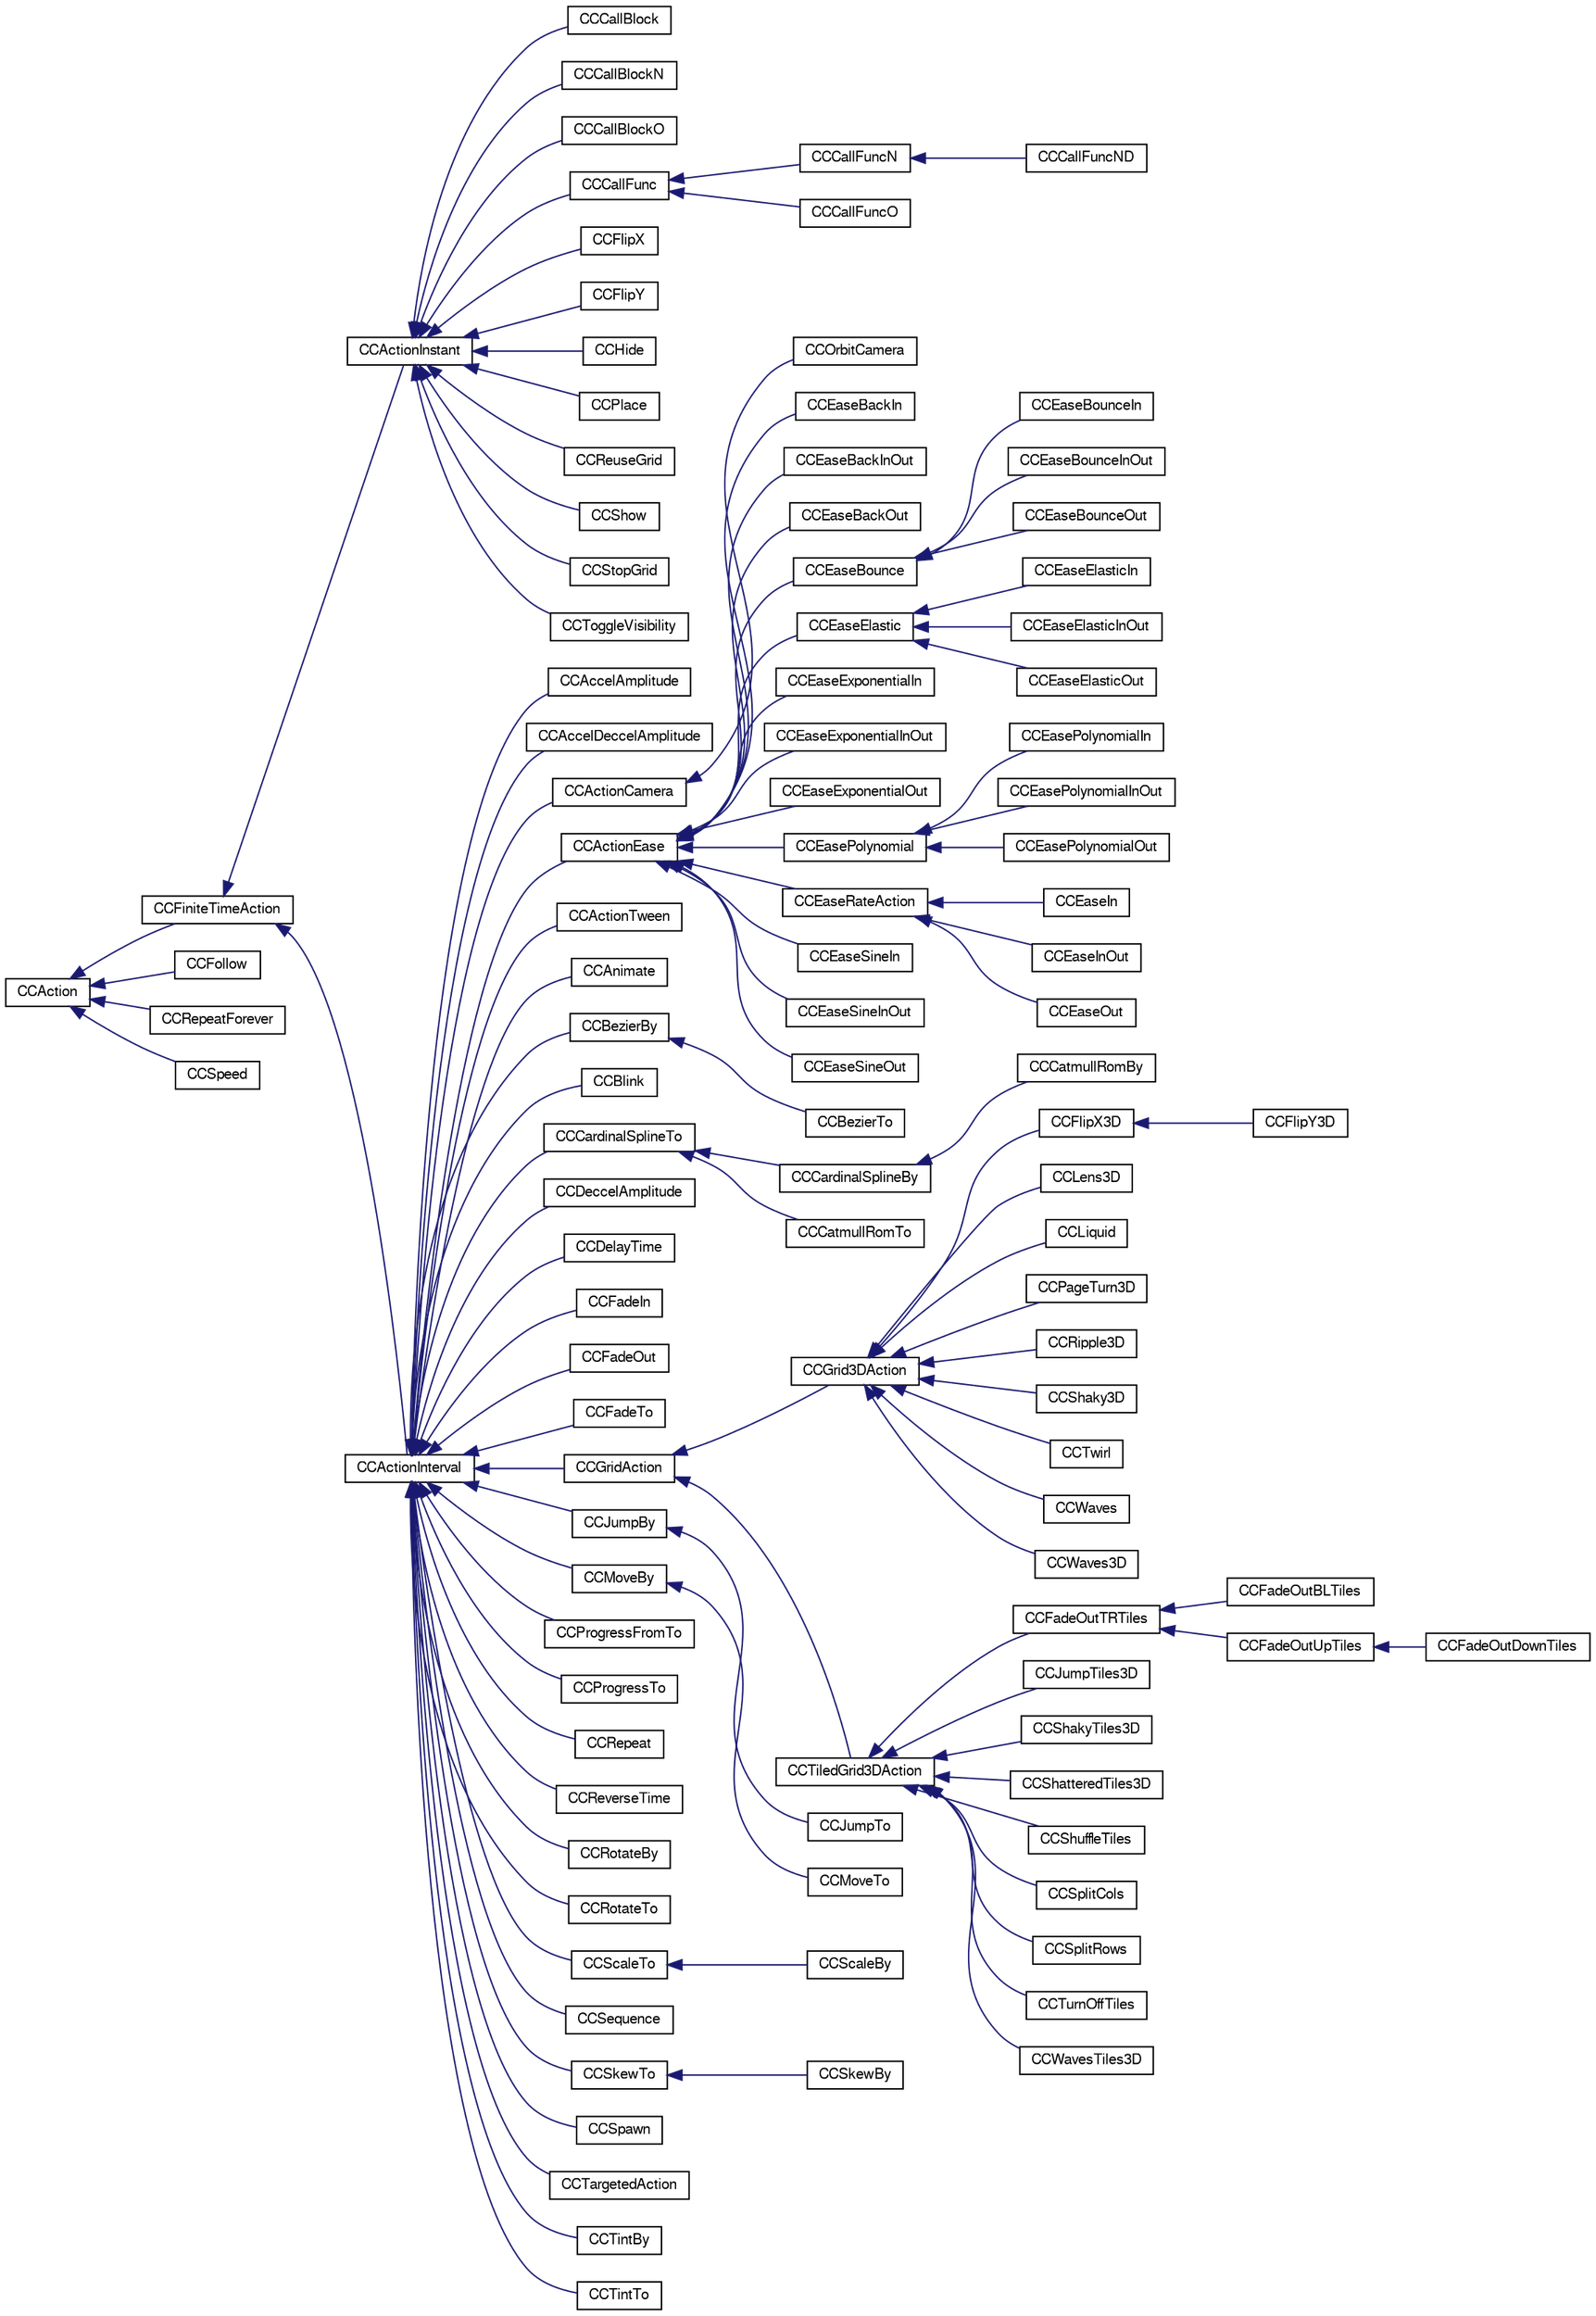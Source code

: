 digraph G
{
  bgcolor="transparent";
  edge [fontname="FreeSans",fontsize="10",labelfontname="FreeSans",labelfontsize="10"];
  node [fontname="FreeSans",fontsize="10",shape=record];
  rankdir="LR";
  Node1 [label="CCAction",height=0.2,width=0.4,color="black",URL="$interface_c_c_action.html"];
  Node1 -> Node2 [dir="back",color="midnightblue",fontsize="10",style="solid",fontname="FreeSans"];
  Node2 [label="CCFiniteTimeAction",height=0.2,width=0.4,color="black",URL="$interface_c_c_finite_time_action.html"];
  Node2 -> Node3 [dir="back",color="midnightblue",fontsize="10",style="solid",fontname="FreeSans"];
  Node3 [label="CCActionInstant",height=0.2,width=0.4,color="black",URL="$interface_c_c_action_instant.html"];
  Node3 -> Node4 [dir="back",color="midnightblue",fontsize="10",style="solid",fontname="FreeSans"];
  Node4 [label="CCCallBlock",height=0.2,width=0.4,color="black",URL="$interface_c_c_call_block.html"];
  Node3 -> Node5 [dir="back",color="midnightblue",fontsize="10",style="solid",fontname="FreeSans"];
  Node5 [label="CCCallBlockN",height=0.2,width=0.4,color="black",URL="$interface_c_c_call_block_n.html"];
  Node3 -> Node6 [dir="back",color="midnightblue",fontsize="10",style="solid",fontname="FreeSans"];
  Node6 [label="CCCallBlockO",height=0.2,width=0.4,color="black",URL="$interface_c_c_call_block_o.html"];
  Node3 -> Node7 [dir="back",color="midnightblue",fontsize="10",style="solid",fontname="FreeSans"];
  Node7 [label="CCCallFunc",height=0.2,width=0.4,color="black",URL="$interface_c_c_call_func.html"];
  Node7 -> Node8 [dir="back",color="midnightblue",fontsize="10",style="solid",fontname="FreeSans"];
  Node8 [label="CCCallFuncN",height=0.2,width=0.4,color="black",URL="$interface_c_c_call_func_n.html"];
  Node8 -> Node9 [dir="back",color="midnightblue",fontsize="10",style="solid",fontname="FreeSans"];
  Node9 [label="CCCallFuncND",height=0.2,width=0.4,color="black",URL="$interface_c_c_call_func_n_d.html"];
  Node7 -> Node10 [dir="back",color="midnightblue",fontsize="10",style="solid",fontname="FreeSans"];
  Node10 [label="CCCallFuncO",height=0.2,width=0.4,color="black",URL="$interface_c_c_call_func_o.html"];
  Node3 -> Node11 [dir="back",color="midnightblue",fontsize="10",style="solid",fontname="FreeSans"];
  Node11 [label="CCFlipX",height=0.2,width=0.4,color="black",URL="$interface_c_c_flip_x.html"];
  Node3 -> Node12 [dir="back",color="midnightblue",fontsize="10",style="solid",fontname="FreeSans"];
  Node12 [label="CCFlipY",height=0.2,width=0.4,color="black",URL="$interface_c_c_flip_y.html"];
  Node3 -> Node13 [dir="back",color="midnightblue",fontsize="10",style="solid",fontname="FreeSans"];
  Node13 [label="CCHide",height=0.2,width=0.4,color="black",URL="$interface_c_c_hide.html"];
  Node3 -> Node14 [dir="back",color="midnightblue",fontsize="10",style="solid",fontname="FreeSans"];
  Node14 [label="CCPlace",height=0.2,width=0.4,color="black",URL="$interface_c_c_place.html"];
  Node3 -> Node15 [dir="back",color="midnightblue",fontsize="10",style="solid",fontname="FreeSans"];
  Node15 [label="CCReuseGrid",height=0.2,width=0.4,color="black",URL="$interface_c_c_reuse_grid.html"];
  Node3 -> Node16 [dir="back",color="midnightblue",fontsize="10",style="solid",fontname="FreeSans"];
  Node16 [label="CCShow",height=0.2,width=0.4,color="black",URL="$interface_c_c_show.html"];
  Node3 -> Node17 [dir="back",color="midnightblue",fontsize="10",style="solid",fontname="FreeSans"];
  Node17 [label="CCStopGrid",height=0.2,width=0.4,color="black",URL="$interface_c_c_stop_grid.html"];
  Node3 -> Node18 [dir="back",color="midnightblue",fontsize="10",style="solid",fontname="FreeSans"];
  Node18 [label="CCToggleVisibility",height=0.2,width=0.4,color="black",URL="$interface_c_c_toggle_visibility.html"];
  Node2 -> Node19 [dir="back",color="midnightblue",fontsize="10",style="solid",fontname="FreeSans"];
  Node19 [label="CCActionInterval",height=0.2,width=0.4,color="black",URL="$interface_c_c_action_interval.html"];
  Node19 -> Node20 [dir="back",color="midnightblue",fontsize="10",style="solid",fontname="FreeSans"];
  Node20 [label="CCAccelAmplitude",height=0.2,width=0.4,color="black",URL="$interface_c_c_accel_amplitude.html"];
  Node19 -> Node21 [dir="back",color="midnightblue",fontsize="10",style="solid",fontname="FreeSans"];
  Node21 [label="CCAccelDeccelAmplitude",height=0.2,width=0.4,color="black",URL="$interface_c_c_accel_deccel_amplitude.html"];
  Node19 -> Node22 [dir="back",color="midnightblue",fontsize="10",style="solid",fontname="FreeSans"];
  Node22 [label="CCActionCamera",height=0.2,width=0.4,color="black",URL="$interface_c_c_action_camera.html"];
  Node22 -> Node23 [dir="back",color="midnightblue",fontsize="10",style="solid",fontname="FreeSans"];
  Node23 [label="CCOrbitCamera",height=0.2,width=0.4,color="black",URL="$interface_c_c_orbit_camera.html"];
  Node19 -> Node24 [dir="back",color="midnightblue",fontsize="10",style="solid",fontname="FreeSans"];
  Node24 [label="CCActionEase",height=0.2,width=0.4,color="black",URL="$interface_c_c_action_ease.html"];
  Node24 -> Node25 [dir="back",color="midnightblue",fontsize="10",style="solid",fontname="FreeSans"];
  Node25 [label="CCEaseBackIn",height=0.2,width=0.4,color="black",URL="$interface_c_c_ease_back_in.html"];
  Node24 -> Node26 [dir="back",color="midnightblue",fontsize="10",style="solid",fontname="FreeSans"];
  Node26 [label="CCEaseBackInOut",height=0.2,width=0.4,color="black",URL="$interface_c_c_ease_back_in_out.html"];
  Node24 -> Node27 [dir="back",color="midnightblue",fontsize="10",style="solid",fontname="FreeSans"];
  Node27 [label="CCEaseBackOut",height=0.2,width=0.4,color="black",URL="$interface_c_c_ease_back_out.html"];
  Node24 -> Node28 [dir="back",color="midnightblue",fontsize="10",style="solid",fontname="FreeSans"];
  Node28 [label="CCEaseBounce",height=0.2,width=0.4,color="black",URL="$interface_c_c_ease_bounce.html"];
  Node28 -> Node29 [dir="back",color="midnightblue",fontsize="10",style="solid",fontname="FreeSans"];
  Node29 [label="CCEaseBounceIn",height=0.2,width=0.4,color="black",URL="$interface_c_c_ease_bounce_in.html"];
  Node28 -> Node30 [dir="back",color="midnightblue",fontsize="10",style="solid",fontname="FreeSans"];
  Node30 [label="CCEaseBounceInOut",height=0.2,width=0.4,color="black",URL="$interface_c_c_ease_bounce_in_out.html"];
  Node28 -> Node31 [dir="back",color="midnightblue",fontsize="10",style="solid",fontname="FreeSans"];
  Node31 [label="CCEaseBounceOut",height=0.2,width=0.4,color="black",URL="$interface_c_c_ease_bounce_out.html"];
  Node24 -> Node32 [dir="back",color="midnightblue",fontsize="10",style="solid",fontname="FreeSans"];
  Node32 [label="CCEaseElastic",height=0.2,width=0.4,color="black",URL="$interface_c_c_ease_elastic.html"];
  Node32 -> Node33 [dir="back",color="midnightblue",fontsize="10",style="solid",fontname="FreeSans"];
  Node33 [label="CCEaseElasticIn",height=0.2,width=0.4,color="black",URL="$interface_c_c_ease_elastic_in.html"];
  Node32 -> Node34 [dir="back",color="midnightblue",fontsize="10",style="solid",fontname="FreeSans"];
  Node34 [label="CCEaseElasticInOut",height=0.2,width=0.4,color="black",URL="$interface_c_c_ease_elastic_in_out.html"];
  Node32 -> Node35 [dir="back",color="midnightblue",fontsize="10",style="solid",fontname="FreeSans"];
  Node35 [label="CCEaseElasticOut",height=0.2,width=0.4,color="black",URL="$interface_c_c_ease_elastic_out.html"];
  Node24 -> Node36 [dir="back",color="midnightblue",fontsize="10",style="solid",fontname="FreeSans"];
  Node36 [label="CCEaseExponentialIn",height=0.2,width=0.4,color="black",URL="$interface_c_c_ease_exponential_in.html"];
  Node24 -> Node37 [dir="back",color="midnightblue",fontsize="10",style="solid",fontname="FreeSans"];
  Node37 [label="CCEaseExponentialInOut",height=0.2,width=0.4,color="black",URL="$interface_c_c_ease_exponential_in_out.html"];
  Node24 -> Node38 [dir="back",color="midnightblue",fontsize="10",style="solid",fontname="FreeSans"];
  Node38 [label="CCEaseExponentialOut",height=0.2,width=0.4,color="black",URL="$interface_c_c_ease_exponential_out.html"];
  Node24 -> Node39 [dir="back",color="midnightblue",fontsize="10",style="solid",fontname="FreeSans"];
  Node39 [label="CCEasePolynomial",height=0.2,width=0.4,color="black",URL="$interface_c_c_ease_polynomial.html"];
  Node39 -> Node40 [dir="back",color="midnightblue",fontsize="10",style="solid",fontname="FreeSans"];
  Node40 [label="CCEasePolynomialIn",height=0.2,width=0.4,color="black",URL="$interface_c_c_ease_polynomial_in.html"];
  Node39 -> Node41 [dir="back",color="midnightblue",fontsize="10",style="solid",fontname="FreeSans"];
  Node41 [label="CCEasePolynomialInOut",height=0.2,width=0.4,color="black",URL="$interface_c_c_ease_polynomial_in_out.html"];
  Node39 -> Node42 [dir="back",color="midnightblue",fontsize="10",style="solid",fontname="FreeSans"];
  Node42 [label="CCEasePolynomialOut",height=0.2,width=0.4,color="black",URL="$interface_c_c_ease_polynomial_out.html"];
  Node24 -> Node43 [dir="back",color="midnightblue",fontsize="10",style="solid",fontname="FreeSans"];
  Node43 [label="CCEaseRateAction",height=0.2,width=0.4,color="black",URL="$interface_c_c_ease_rate_action.html"];
  Node43 -> Node44 [dir="back",color="midnightblue",fontsize="10",style="solid",fontname="FreeSans"];
  Node44 [label="CCEaseIn",height=0.2,width=0.4,color="black",URL="$interface_c_c_ease_in.html"];
  Node43 -> Node45 [dir="back",color="midnightblue",fontsize="10",style="solid",fontname="FreeSans"];
  Node45 [label="CCEaseInOut",height=0.2,width=0.4,color="black",URL="$interface_c_c_ease_in_out.html"];
  Node43 -> Node46 [dir="back",color="midnightblue",fontsize="10",style="solid",fontname="FreeSans"];
  Node46 [label="CCEaseOut",height=0.2,width=0.4,color="black",URL="$interface_c_c_ease_out.html"];
  Node24 -> Node47 [dir="back",color="midnightblue",fontsize="10",style="solid",fontname="FreeSans"];
  Node47 [label="CCEaseSineIn",height=0.2,width=0.4,color="black",URL="$interface_c_c_ease_sine_in.html"];
  Node24 -> Node48 [dir="back",color="midnightblue",fontsize="10",style="solid",fontname="FreeSans"];
  Node48 [label="CCEaseSineInOut",height=0.2,width=0.4,color="black",URL="$interface_c_c_ease_sine_in_out.html"];
  Node24 -> Node49 [dir="back",color="midnightblue",fontsize="10",style="solid",fontname="FreeSans"];
  Node49 [label="CCEaseSineOut",height=0.2,width=0.4,color="black",URL="$interface_c_c_ease_sine_out.html"];
  Node19 -> Node50 [dir="back",color="midnightblue",fontsize="10",style="solid",fontname="FreeSans"];
  Node50 [label="CCActionTween",height=0.2,width=0.4,color="black",URL="$interface_c_c_action_tween.html"];
  Node19 -> Node51 [dir="back",color="midnightblue",fontsize="10",style="solid",fontname="FreeSans"];
  Node51 [label="CCAnimate",height=0.2,width=0.4,color="black",URL="$interface_c_c_animate.html"];
  Node19 -> Node52 [dir="back",color="midnightblue",fontsize="10",style="solid",fontname="FreeSans"];
  Node52 [label="CCBezierBy",height=0.2,width=0.4,color="black",URL="$interface_c_c_bezier_by.html"];
  Node52 -> Node53 [dir="back",color="midnightblue",fontsize="10",style="solid",fontname="FreeSans"];
  Node53 [label="CCBezierTo",height=0.2,width=0.4,color="black",URL="$interface_c_c_bezier_to.html"];
  Node19 -> Node54 [dir="back",color="midnightblue",fontsize="10",style="solid",fontname="FreeSans"];
  Node54 [label="CCBlink",height=0.2,width=0.4,color="black",URL="$interface_c_c_blink.html"];
  Node19 -> Node55 [dir="back",color="midnightblue",fontsize="10",style="solid",fontname="FreeSans"];
  Node55 [label="CCCardinalSplineTo",height=0.2,width=0.4,color="black",URL="$interface_c_c_cardinal_spline_to.html"];
  Node55 -> Node56 [dir="back",color="midnightblue",fontsize="10",style="solid",fontname="FreeSans"];
  Node56 [label="CCCardinalSplineBy",height=0.2,width=0.4,color="black",URL="$interface_c_c_cardinal_spline_by.html"];
  Node56 -> Node57 [dir="back",color="midnightblue",fontsize="10",style="solid",fontname="FreeSans"];
  Node57 [label="CCCatmullRomBy",height=0.2,width=0.4,color="black",URL="$interface_c_c_catmull_rom_by.html"];
  Node55 -> Node58 [dir="back",color="midnightblue",fontsize="10",style="solid",fontname="FreeSans"];
  Node58 [label="CCCatmullRomTo",height=0.2,width=0.4,color="black",URL="$interface_c_c_catmull_rom_to.html"];
  Node19 -> Node59 [dir="back",color="midnightblue",fontsize="10",style="solid",fontname="FreeSans"];
  Node59 [label="CCDeccelAmplitude",height=0.2,width=0.4,color="black",URL="$interface_c_c_deccel_amplitude.html"];
  Node19 -> Node60 [dir="back",color="midnightblue",fontsize="10",style="solid",fontname="FreeSans"];
  Node60 [label="CCDelayTime",height=0.2,width=0.4,color="black",URL="$interface_c_c_delay_time.html"];
  Node19 -> Node61 [dir="back",color="midnightblue",fontsize="10",style="solid",fontname="FreeSans"];
  Node61 [label="CCFadeIn",height=0.2,width=0.4,color="black",URL="$interface_c_c_fade_in.html"];
  Node19 -> Node62 [dir="back",color="midnightblue",fontsize="10",style="solid",fontname="FreeSans"];
  Node62 [label="CCFadeOut",height=0.2,width=0.4,color="black",URL="$interface_c_c_fade_out.html"];
  Node19 -> Node63 [dir="back",color="midnightblue",fontsize="10",style="solid",fontname="FreeSans"];
  Node63 [label="CCFadeTo",height=0.2,width=0.4,color="black",URL="$interface_c_c_fade_to.html"];
  Node19 -> Node64 [dir="back",color="midnightblue",fontsize="10",style="solid",fontname="FreeSans"];
  Node64 [label="CCGridAction",height=0.2,width=0.4,color="black",URL="$interface_c_c_grid_action.html"];
  Node64 -> Node65 [dir="back",color="midnightblue",fontsize="10",style="solid",fontname="FreeSans"];
  Node65 [label="CCGrid3DAction",height=0.2,width=0.4,color="black",URL="$interface_c_c_grid3_d_action.html"];
  Node65 -> Node66 [dir="back",color="midnightblue",fontsize="10",style="solid",fontname="FreeSans"];
  Node66 [label="CCFlipX3D",height=0.2,width=0.4,color="black",URL="$interface_c_c_flip_x3_d.html"];
  Node66 -> Node67 [dir="back",color="midnightblue",fontsize="10",style="solid",fontname="FreeSans"];
  Node67 [label="CCFlipY3D",height=0.2,width=0.4,color="black",URL="$interface_c_c_flip_y3_d.html"];
  Node65 -> Node68 [dir="back",color="midnightblue",fontsize="10",style="solid",fontname="FreeSans"];
  Node68 [label="CCLens3D",height=0.2,width=0.4,color="black",URL="$interface_c_c_lens3_d.html"];
  Node65 -> Node69 [dir="back",color="midnightblue",fontsize="10",style="solid",fontname="FreeSans"];
  Node69 [label="CCLiquid",height=0.2,width=0.4,color="black",URL="$interface_c_c_liquid.html"];
  Node65 -> Node70 [dir="back",color="midnightblue",fontsize="10",style="solid",fontname="FreeSans"];
  Node70 [label="CCPageTurn3D",height=0.2,width=0.4,color="black",URL="$interface_c_c_page_turn3_d.html"];
  Node65 -> Node71 [dir="back",color="midnightblue",fontsize="10",style="solid",fontname="FreeSans"];
  Node71 [label="CCRipple3D",height=0.2,width=0.4,color="black",URL="$interface_c_c_ripple3_d.html"];
  Node65 -> Node72 [dir="back",color="midnightblue",fontsize="10",style="solid",fontname="FreeSans"];
  Node72 [label="CCShaky3D",height=0.2,width=0.4,color="black",URL="$interface_c_c_shaky3_d.html"];
  Node65 -> Node73 [dir="back",color="midnightblue",fontsize="10",style="solid",fontname="FreeSans"];
  Node73 [label="CCTwirl",height=0.2,width=0.4,color="black",URL="$interface_c_c_twirl.html"];
  Node65 -> Node74 [dir="back",color="midnightblue",fontsize="10",style="solid",fontname="FreeSans"];
  Node74 [label="CCWaves",height=0.2,width=0.4,color="black",URL="$interface_c_c_waves.html"];
  Node65 -> Node75 [dir="back",color="midnightblue",fontsize="10",style="solid",fontname="FreeSans"];
  Node75 [label="CCWaves3D",height=0.2,width=0.4,color="black",URL="$interface_c_c_waves3_d.html"];
  Node64 -> Node76 [dir="back",color="midnightblue",fontsize="10",style="solid",fontname="FreeSans"];
  Node76 [label="CCTiledGrid3DAction",height=0.2,width=0.4,color="black",URL="$interface_c_c_tiled_grid3_d_action.html"];
  Node76 -> Node77 [dir="back",color="midnightblue",fontsize="10",style="solid",fontname="FreeSans"];
  Node77 [label="CCFadeOutTRTiles",height=0.2,width=0.4,color="black",URL="$interface_c_c_fade_out_t_r_tiles.html"];
  Node77 -> Node78 [dir="back",color="midnightblue",fontsize="10",style="solid",fontname="FreeSans"];
  Node78 [label="CCFadeOutBLTiles",height=0.2,width=0.4,color="black",URL="$interface_c_c_fade_out_b_l_tiles.html"];
  Node77 -> Node79 [dir="back",color="midnightblue",fontsize="10",style="solid",fontname="FreeSans"];
  Node79 [label="CCFadeOutUpTiles",height=0.2,width=0.4,color="black",URL="$interface_c_c_fade_out_up_tiles.html"];
  Node79 -> Node80 [dir="back",color="midnightblue",fontsize="10",style="solid",fontname="FreeSans"];
  Node80 [label="CCFadeOutDownTiles",height=0.2,width=0.4,color="black",URL="$interface_c_c_fade_out_down_tiles.html"];
  Node76 -> Node81 [dir="back",color="midnightblue",fontsize="10",style="solid",fontname="FreeSans"];
  Node81 [label="CCJumpTiles3D",height=0.2,width=0.4,color="black",URL="$interface_c_c_jump_tiles3_d.html"];
  Node76 -> Node82 [dir="back",color="midnightblue",fontsize="10",style="solid",fontname="FreeSans"];
  Node82 [label="CCShakyTiles3D",height=0.2,width=0.4,color="black",URL="$interface_c_c_shaky_tiles3_d.html"];
  Node76 -> Node83 [dir="back",color="midnightblue",fontsize="10",style="solid",fontname="FreeSans"];
  Node83 [label="CCShatteredTiles3D",height=0.2,width=0.4,color="black",URL="$interface_c_c_shattered_tiles3_d.html"];
  Node76 -> Node84 [dir="back",color="midnightblue",fontsize="10",style="solid",fontname="FreeSans"];
  Node84 [label="CCShuffleTiles",height=0.2,width=0.4,color="black",URL="$interface_c_c_shuffle_tiles.html"];
  Node76 -> Node85 [dir="back",color="midnightblue",fontsize="10",style="solid",fontname="FreeSans"];
  Node85 [label="CCSplitCols",height=0.2,width=0.4,color="black",URL="$interface_c_c_split_cols.html"];
  Node76 -> Node86 [dir="back",color="midnightblue",fontsize="10",style="solid",fontname="FreeSans"];
  Node86 [label="CCSplitRows",height=0.2,width=0.4,color="black",URL="$interface_c_c_split_rows.html"];
  Node76 -> Node87 [dir="back",color="midnightblue",fontsize="10",style="solid",fontname="FreeSans"];
  Node87 [label="CCTurnOffTiles",height=0.2,width=0.4,color="black",URL="$interface_c_c_turn_off_tiles.html"];
  Node76 -> Node88 [dir="back",color="midnightblue",fontsize="10",style="solid",fontname="FreeSans"];
  Node88 [label="CCWavesTiles3D",height=0.2,width=0.4,color="black",URL="$interface_c_c_waves_tiles3_d.html"];
  Node19 -> Node89 [dir="back",color="midnightblue",fontsize="10",style="solid",fontname="FreeSans"];
  Node89 [label="CCJumpBy",height=0.2,width=0.4,color="black",URL="$interface_c_c_jump_by.html"];
  Node89 -> Node90 [dir="back",color="midnightblue",fontsize="10",style="solid",fontname="FreeSans"];
  Node90 [label="CCJumpTo",height=0.2,width=0.4,color="black",URL="$interface_c_c_jump_to.html"];
  Node19 -> Node91 [dir="back",color="midnightblue",fontsize="10",style="solid",fontname="FreeSans"];
  Node91 [label="CCMoveBy",height=0.2,width=0.4,color="black",URL="$interface_c_c_move_by.html"];
  Node91 -> Node92 [dir="back",color="midnightblue",fontsize="10",style="solid",fontname="FreeSans"];
  Node92 [label="CCMoveTo",height=0.2,width=0.4,color="black",URL="$interface_c_c_move_to.html"];
  Node19 -> Node93 [dir="back",color="midnightblue",fontsize="10",style="solid",fontname="FreeSans"];
  Node93 [label="CCProgressFromTo",height=0.2,width=0.4,color="black",URL="$interface_c_c_progress_from_to.html"];
  Node19 -> Node94 [dir="back",color="midnightblue",fontsize="10",style="solid",fontname="FreeSans"];
  Node94 [label="CCProgressTo",height=0.2,width=0.4,color="black",URL="$interface_c_c_progress_to.html"];
  Node19 -> Node95 [dir="back",color="midnightblue",fontsize="10",style="solid",fontname="FreeSans"];
  Node95 [label="CCRepeat",height=0.2,width=0.4,color="black",URL="$interface_c_c_repeat.html"];
  Node19 -> Node96 [dir="back",color="midnightblue",fontsize="10",style="solid",fontname="FreeSans"];
  Node96 [label="CCReverseTime",height=0.2,width=0.4,color="black",URL="$interface_c_c_reverse_time.html"];
  Node19 -> Node97 [dir="back",color="midnightblue",fontsize="10",style="solid",fontname="FreeSans"];
  Node97 [label="CCRotateBy",height=0.2,width=0.4,color="black",URL="$interface_c_c_rotate_by.html"];
  Node19 -> Node98 [dir="back",color="midnightblue",fontsize="10",style="solid",fontname="FreeSans"];
  Node98 [label="CCRotateTo",height=0.2,width=0.4,color="black",URL="$interface_c_c_rotate_to.html"];
  Node19 -> Node99 [dir="back",color="midnightblue",fontsize="10",style="solid",fontname="FreeSans"];
  Node99 [label="CCScaleTo",height=0.2,width=0.4,color="black",URL="$interface_c_c_scale_to.html"];
  Node99 -> Node100 [dir="back",color="midnightblue",fontsize="10",style="solid",fontname="FreeSans"];
  Node100 [label="CCScaleBy",height=0.2,width=0.4,color="black",URL="$interface_c_c_scale_by.html"];
  Node19 -> Node101 [dir="back",color="midnightblue",fontsize="10",style="solid",fontname="FreeSans"];
  Node101 [label="CCSequence",height=0.2,width=0.4,color="black",URL="$interface_c_c_sequence.html"];
  Node19 -> Node102 [dir="back",color="midnightblue",fontsize="10",style="solid",fontname="FreeSans"];
  Node102 [label="CCSkewTo",height=0.2,width=0.4,color="black",URL="$interface_c_c_skew_to.html"];
  Node102 -> Node103 [dir="back",color="midnightblue",fontsize="10",style="solid",fontname="FreeSans"];
  Node103 [label="CCSkewBy",height=0.2,width=0.4,color="black",URL="$interface_c_c_skew_by.html"];
  Node19 -> Node104 [dir="back",color="midnightblue",fontsize="10",style="solid",fontname="FreeSans"];
  Node104 [label="CCSpawn",height=0.2,width=0.4,color="black",URL="$interface_c_c_spawn.html"];
  Node19 -> Node105 [dir="back",color="midnightblue",fontsize="10",style="solid",fontname="FreeSans"];
  Node105 [label="CCTargetedAction",height=0.2,width=0.4,color="black",URL="$interface_c_c_targeted_action.html"];
  Node19 -> Node106 [dir="back",color="midnightblue",fontsize="10",style="solid",fontname="FreeSans"];
  Node106 [label="CCTintBy",height=0.2,width=0.4,color="black",URL="$interface_c_c_tint_by.html"];
  Node19 -> Node107 [dir="back",color="midnightblue",fontsize="10",style="solid",fontname="FreeSans"];
  Node107 [label="CCTintTo",height=0.2,width=0.4,color="black",URL="$interface_c_c_tint_to.html"];
  Node1 -> Node108 [dir="back",color="midnightblue",fontsize="10",style="solid",fontname="FreeSans"];
  Node108 [label="CCFollow",height=0.2,width=0.4,color="black",URL="$interface_c_c_follow.html"];
  Node1 -> Node109 [dir="back",color="midnightblue",fontsize="10",style="solid",fontname="FreeSans"];
  Node109 [label="CCRepeatForever",height=0.2,width=0.4,color="black",URL="$interface_c_c_repeat_forever.html"];
  Node1 -> Node110 [dir="back",color="midnightblue",fontsize="10",style="solid",fontname="FreeSans"];
  Node110 [label="CCSpeed",height=0.2,width=0.4,color="black",URL="$interface_c_c_speed.html"];
}
